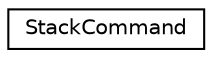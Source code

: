 digraph "Graphical Class Hierarchy"
{
 // LATEX_PDF_SIZE
  edge [fontname="Helvetica",fontsize="10",labelfontname="Helvetica",labelfontsize="10"];
  node [fontname="Helvetica",fontsize="10",shape=record];
  rankdir="LR";
  Node0 [label="StackCommand",height=0.2,width=0.4,color="black", fillcolor="white", style="filled",URL="$class_stack_command.html",tooltip="Clase que almacena los Comandos a realizar."];
}
